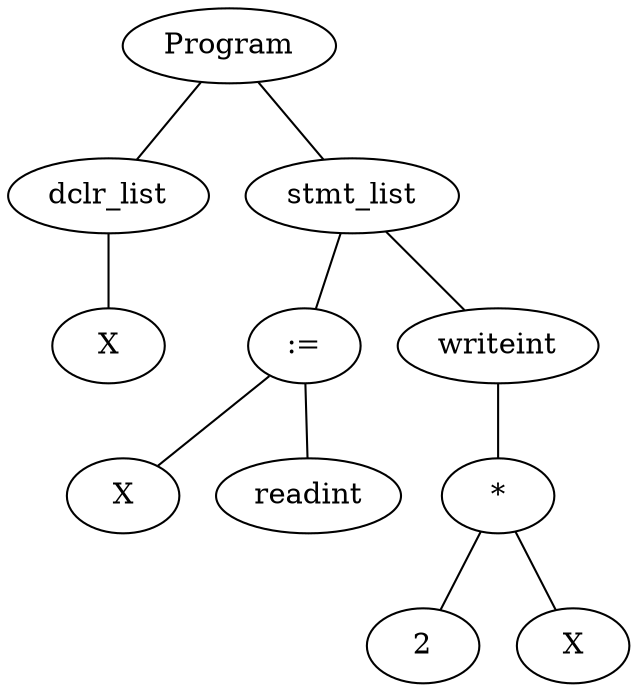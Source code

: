 // Abstract Syntax Tree
graph {
	0 [label=Program]
	1 [label=dclr_list]
	2 [label=X]
		1 -- 2
		0 -- 1
	3 [label=stmt_list]
	4 [label=X]
	5 [label=":="]
	6 [label=readint]
		3 -- 5
		5 -- 4
		5 -- 6
	7 [label=2]
	8 [label="*"]
	9 [label=X]
		8 -- 7
		8 -- 9
	10 [label=writeint]
		3 -- 10
		10 -- 8
		0 -- 3
}